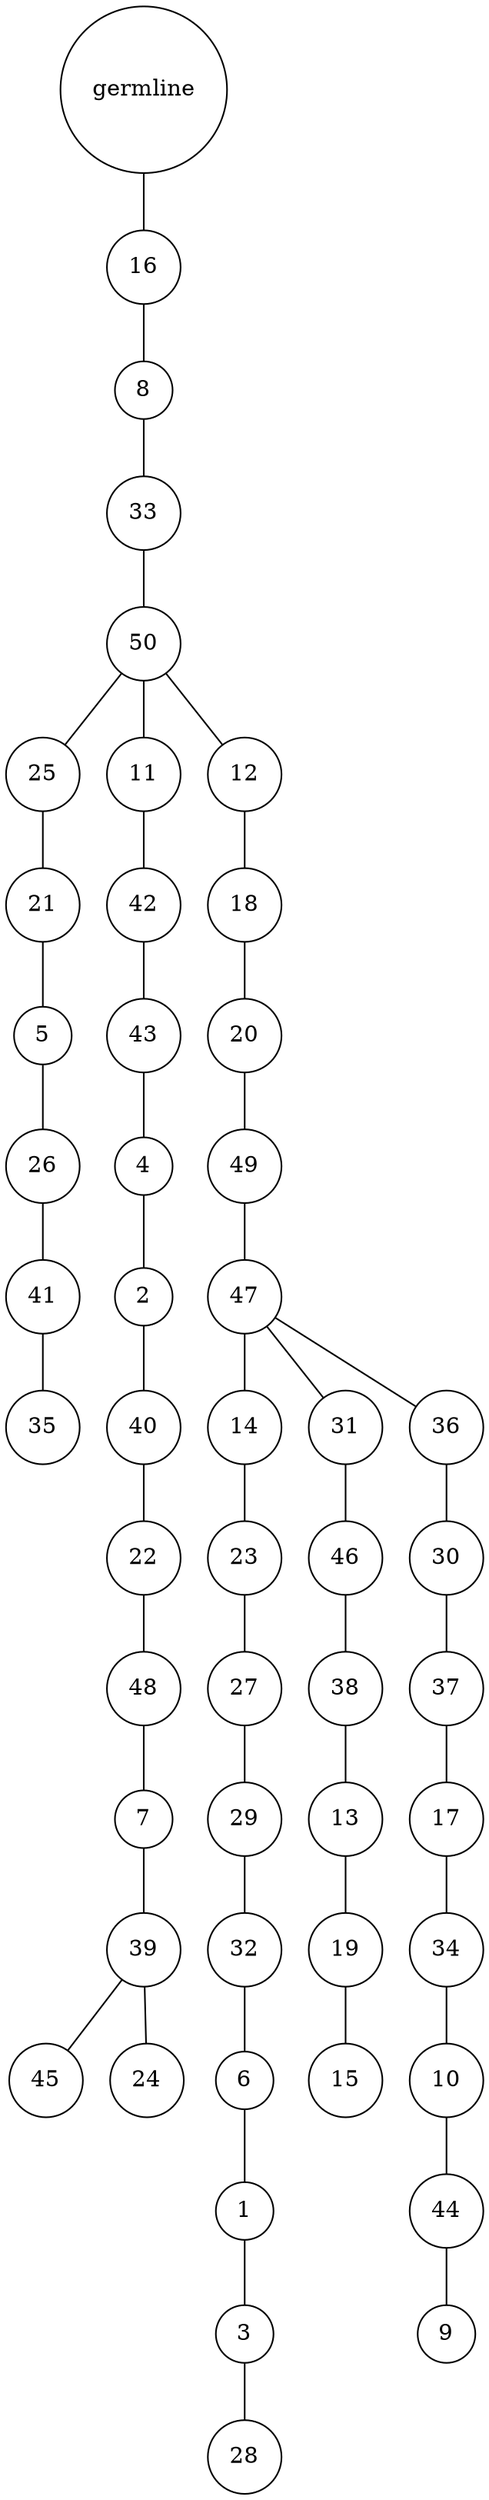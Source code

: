 graph {
	rankdir=UD;
	splines=line;
	node [shape=circle]
	"0x7f3604ccbbb0" [label="germline"];
	"0x7f3604ccbbe0" [label="16"];
	"0x7f3604ccbbb0" -- "0x7f3604ccbbe0" ;
	"0x7f3604ccbc10" [label="8"];
	"0x7f3604ccbbe0" -- "0x7f3604ccbc10" ;
	"0x7f3604ccbc40" [label="33"];
	"0x7f3604ccbc10" -- "0x7f3604ccbc40" ;
	"0x7f3604ccbc70" [label="50"];
	"0x7f3604ccbc40" -- "0x7f3604ccbc70" ;
	"0x7f3604ccbca0" [label="25"];
	"0x7f3604ccbc70" -- "0x7f3604ccbca0" ;
	"0x7f3604ccbcd0" [label="21"];
	"0x7f3604ccbca0" -- "0x7f3604ccbcd0" ;
	"0x7f3604ccbd00" [label="5"];
	"0x7f3604ccbcd0" -- "0x7f3604ccbd00" ;
	"0x7f3604ccbd30" [label="26"];
	"0x7f3604ccbd00" -- "0x7f3604ccbd30" ;
	"0x7f3604ccbd60" [label="41"];
	"0x7f3604ccbd30" -- "0x7f3604ccbd60" ;
	"0x7f3604ccbd90" [label="35"];
	"0x7f3604ccbd60" -- "0x7f3604ccbd90" ;
	"0x7f3604ccbdc0" [label="11"];
	"0x7f3604ccbc70" -- "0x7f3604ccbdc0" ;
	"0x7f3604ccbdf0" [label="42"];
	"0x7f3604ccbdc0" -- "0x7f3604ccbdf0" ;
	"0x7f3604ccbe20" [label="43"];
	"0x7f3604ccbdf0" -- "0x7f3604ccbe20" ;
	"0x7f3604ccbe50" [label="4"];
	"0x7f3604ccbe20" -- "0x7f3604ccbe50" ;
	"0x7f3604ccbe80" [label="2"];
	"0x7f3604ccbe50" -- "0x7f3604ccbe80" ;
	"0x7f3604ccbeb0" [label="40"];
	"0x7f3604ccbe80" -- "0x7f3604ccbeb0" ;
	"0x7f3604ccbee0" [label="22"];
	"0x7f3604ccbeb0" -- "0x7f3604ccbee0" ;
	"0x7f3604ccbf10" [label="48"];
	"0x7f3604ccbee0" -- "0x7f3604ccbf10" ;
	"0x7f3604ccbf40" [label="7"];
	"0x7f3604ccbf10" -- "0x7f3604ccbf40" ;
	"0x7f3604ccbf70" [label="39"];
	"0x7f3604ccbf40" -- "0x7f3604ccbf70" ;
	"0x7f3604ccbfa0" [label="45"];
	"0x7f3604ccbf70" -- "0x7f3604ccbfa0" ;
	"0x7f3604ccbfd0" [label="24"];
	"0x7f3604ccbf70" -- "0x7f3604ccbfd0" ;
	"0x7f3604cd9040" [label="12"];
	"0x7f3604ccbc70" -- "0x7f3604cd9040" ;
	"0x7f3604cd9070" [label="18"];
	"0x7f3604cd9040" -- "0x7f3604cd9070" ;
	"0x7f3604cd90a0" [label="20"];
	"0x7f3604cd9070" -- "0x7f3604cd90a0" ;
	"0x7f3604cd90d0" [label="49"];
	"0x7f3604cd90a0" -- "0x7f3604cd90d0" ;
	"0x7f3604cd9100" [label="47"];
	"0x7f3604cd90d0" -- "0x7f3604cd9100" ;
	"0x7f3604cd9130" [label="14"];
	"0x7f3604cd9100" -- "0x7f3604cd9130" ;
	"0x7f3604cd9160" [label="23"];
	"0x7f3604cd9130" -- "0x7f3604cd9160" ;
	"0x7f3604cd9190" [label="27"];
	"0x7f3604cd9160" -- "0x7f3604cd9190" ;
	"0x7f3604cd91c0" [label="29"];
	"0x7f3604cd9190" -- "0x7f3604cd91c0" ;
	"0x7f3604cd91f0" [label="32"];
	"0x7f3604cd91c0" -- "0x7f3604cd91f0" ;
	"0x7f3604cd9220" [label="6"];
	"0x7f3604cd91f0" -- "0x7f3604cd9220" ;
	"0x7f3604cd9250" [label="1"];
	"0x7f3604cd9220" -- "0x7f3604cd9250" ;
	"0x7f3604cd9280" [label="3"];
	"0x7f3604cd9250" -- "0x7f3604cd9280" ;
	"0x7f3604cd92b0" [label="28"];
	"0x7f3604cd9280" -- "0x7f3604cd92b0" ;
	"0x7f3604cd92e0" [label="31"];
	"0x7f3604cd9100" -- "0x7f3604cd92e0" ;
	"0x7f3604cd9310" [label="46"];
	"0x7f3604cd92e0" -- "0x7f3604cd9310" ;
	"0x7f3604cd9340" [label="38"];
	"0x7f3604cd9310" -- "0x7f3604cd9340" ;
	"0x7f3604cd9370" [label="13"];
	"0x7f3604cd9340" -- "0x7f3604cd9370" ;
	"0x7f3604cd93a0" [label="19"];
	"0x7f3604cd9370" -- "0x7f3604cd93a0" ;
	"0x7f3604cd93d0" [label="15"];
	"0x7f3604cd93a0" -- "0x7f3604cd93d0" ;
	"0x7f3604cd9400" [label="36"];
	"0x7f3604cd9100" -- "0x7f3604cd9400" ;
	"0x7f3604cd9430" [label="30"];
	"0x7f3604cd9400" -- "0x7f3604cd9430" ;
	"0x7f3604cd9460" [label="37"];
	"0x7f3604cd9430" -- "0x7f3604cd9460" ;
	"0x7f3604cd9490" [label="17"];
	"0x7f3604cd9460" -- "0x7f3604cd9490" ;
	"0x7f3604cd94c0" [label="34"];
	"0x7f3604cd9490" -- "0x7f3604cd94c0" ;
	"0x7f3604cd94f0" [label="10"];
	"0x7f3604cd94c0" -- "0x7f3604cd94f0" ;
	"0x7f3604cd9520" [label="44"];
	"0x7f3604cd94f0" -- "0x7f3604cd9520" ;
	"0x7f3604cd9550" [label="9"];
	"0x7f3604cd9520" -- "0x7f3604cd9550" ;
}
